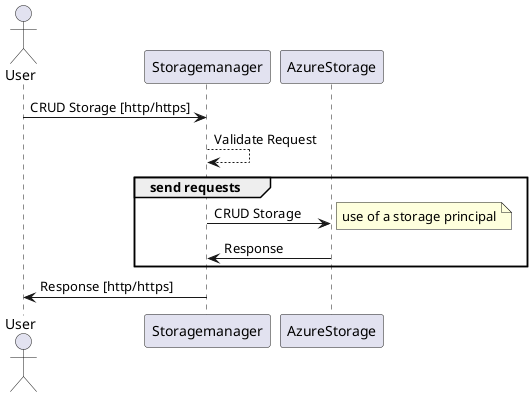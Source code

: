 @startuml
actor User
User -> Storagemanager: CRUD Storage [http/https]
Storagemanager --> Storagemanager: Validate Request

group send requests
    Storagemanager -> AzureStorage: CRUD Storage
    note right: use of a storage principal
    AzureStorage -> Storagemanager: Response
end
Storagemanager -> User: Response [http/https]
@enduml
